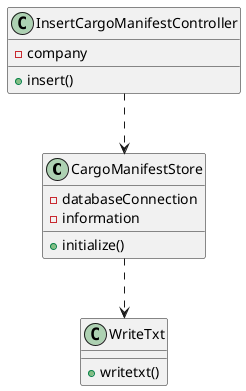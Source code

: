 @startuml
'https://plantuml.com/class-diagram




class CargoManifestStore{
-databaseConnection
-information
+initialize()
}

class InsertCargoManifestController{
-company
+insert()
}

class WriteTxt{
+writetxt()
}



InsertCargoManifestController..>CargoManifestStore

CargoManifestStore ..> WriteTxt


@enduml
